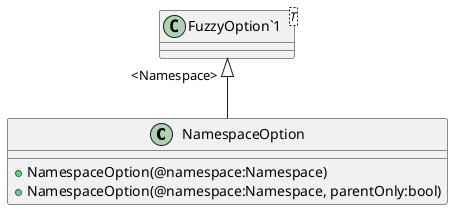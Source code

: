 @startuml
class NamespaceOption {
    + NamespaceOption(@namespace:Namespace)
    + NamespaceOption(@namespace:Namespace, parentOnly:bool)
}
class "FuzzyOption`1"<T> {
}
"FuzzyOption`1" "<Namespace>" <|-- NamespaceOption
@enduml
